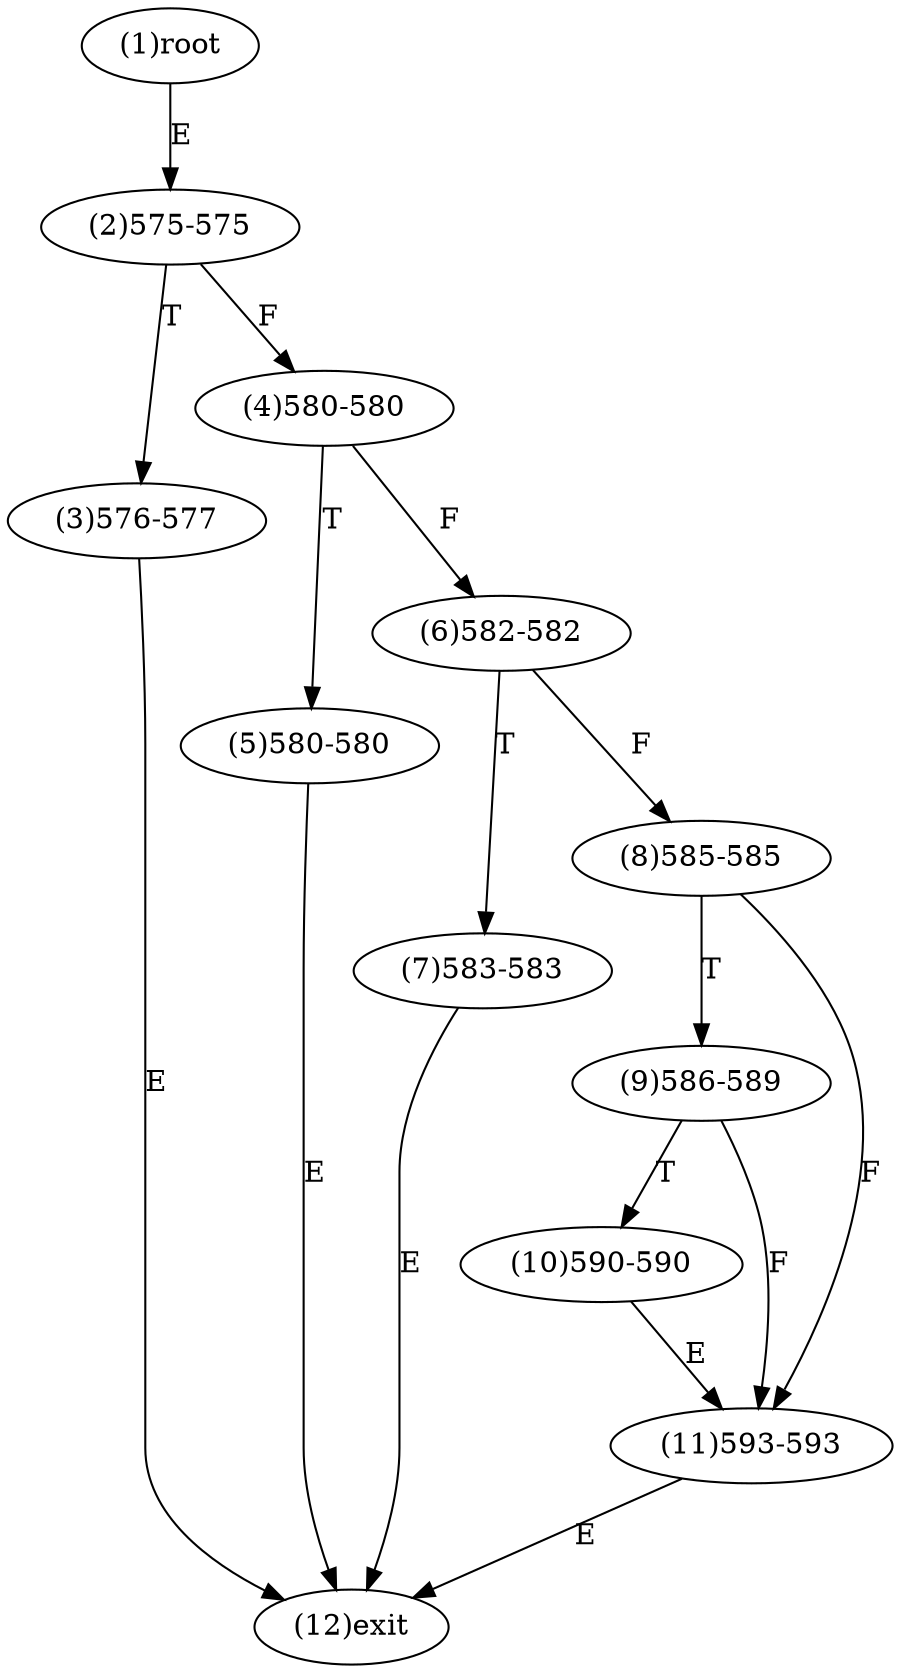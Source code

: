 digraph "" { 
1[ label="(1)root"];
2[ label="(2)575-575"];
3[ label="(3)576-577"];
4[ label="(4)580-580"];
5[ label="(5)580-580"];
6[ label="(6)582-582"];
7[ label="(7)583-583"];
8[ label="(8)585-585"];
9[ label="(9)586-589"];
10[ label="(10)590-590"];
11[ label="(11)593-593"];
12[ label="(12)exit"];
1->2[ label="E"];
2->4[ label="F"];
2->3[ label="T"];
3->12[ label="E"];
4->6[ label="F"];
4->5[ label="T"];
5->12[ label="E"];
6->8[ label="F"];
6->7[ label="T"];
7->12[ label="E"];
8->11[ label="F"];
8->9[ label="T"];
9->11[ label="F"];
9->10[ label="T"];
10->11[ label="E"];
11->12[ label="E"];
}